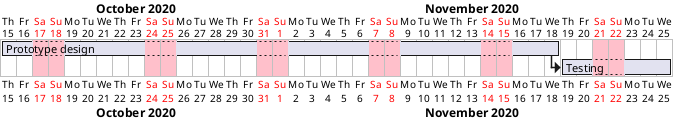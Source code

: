 {
  "sha1": "r8xnlwaf0kk92fvabp196aewje7vno",
  "insertion": {
    "when": "2024-06-04T17:28:43.469Z",
    "url": "https://forum.plantuml.net/13672/style-allow-backgroundcolor-for-closed-days-gantt-diagram",
    "user": "plantuml@gmail.com"
  }
}
@startgantt

<style>
closed {
  BackGroundColor pink
  FontColor red
}
</style>


sunday are closed
saturday are closed

Project starts the 2020-10-15
[Prototype design] as [TASK1] lasts 25 days

[Testing] lasts 5 days
[TASK1]->[Testing]


@endgantt
